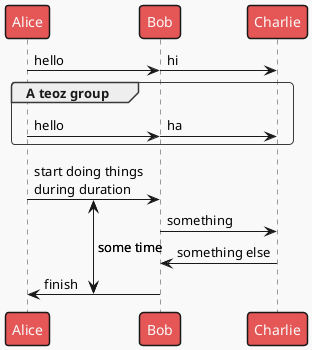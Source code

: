 ' Do not edit
' Theme Gallery
' autogenerated by script
'
@startuml
!theme mars
!pragma teoz true
Alice -> Bob : hello
& Bob -> Charlie : hi
group A teoz group
Alice -> Bob : hello
& Bob -> Charlie : ha
end
{start} Alice -> Bob : start doing things\nduring duration
Bob -> Charlie : something
Charlie -> Bob : something else
{end} Bob -> Alice : finish
{start} <-> {end} : some time
@enduml
